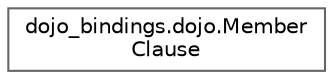 digraph "Graphical Class Hierarchy"
{
 // LATEX_PDF_SIZE
  bgcolor="transparent";
  edge [fontname=Helvetica,fontsize=10,labelfontname=Helvetica,labelfontsize=10];
  node [fontname=Helvetica,fontsize=10,shape=box,height=0.2,width=0.4];
  rankdir="LR";
  Node0 [id="Node000000",label="dojo_bindings.dojo.Member\lClause",height=0.2,width=0.4,color="grey40", fillcolor="white", style="filled",URL="$structdojo__bindings_1_1dojo_1_1_member_clause.html",tooltip=" "];
}
